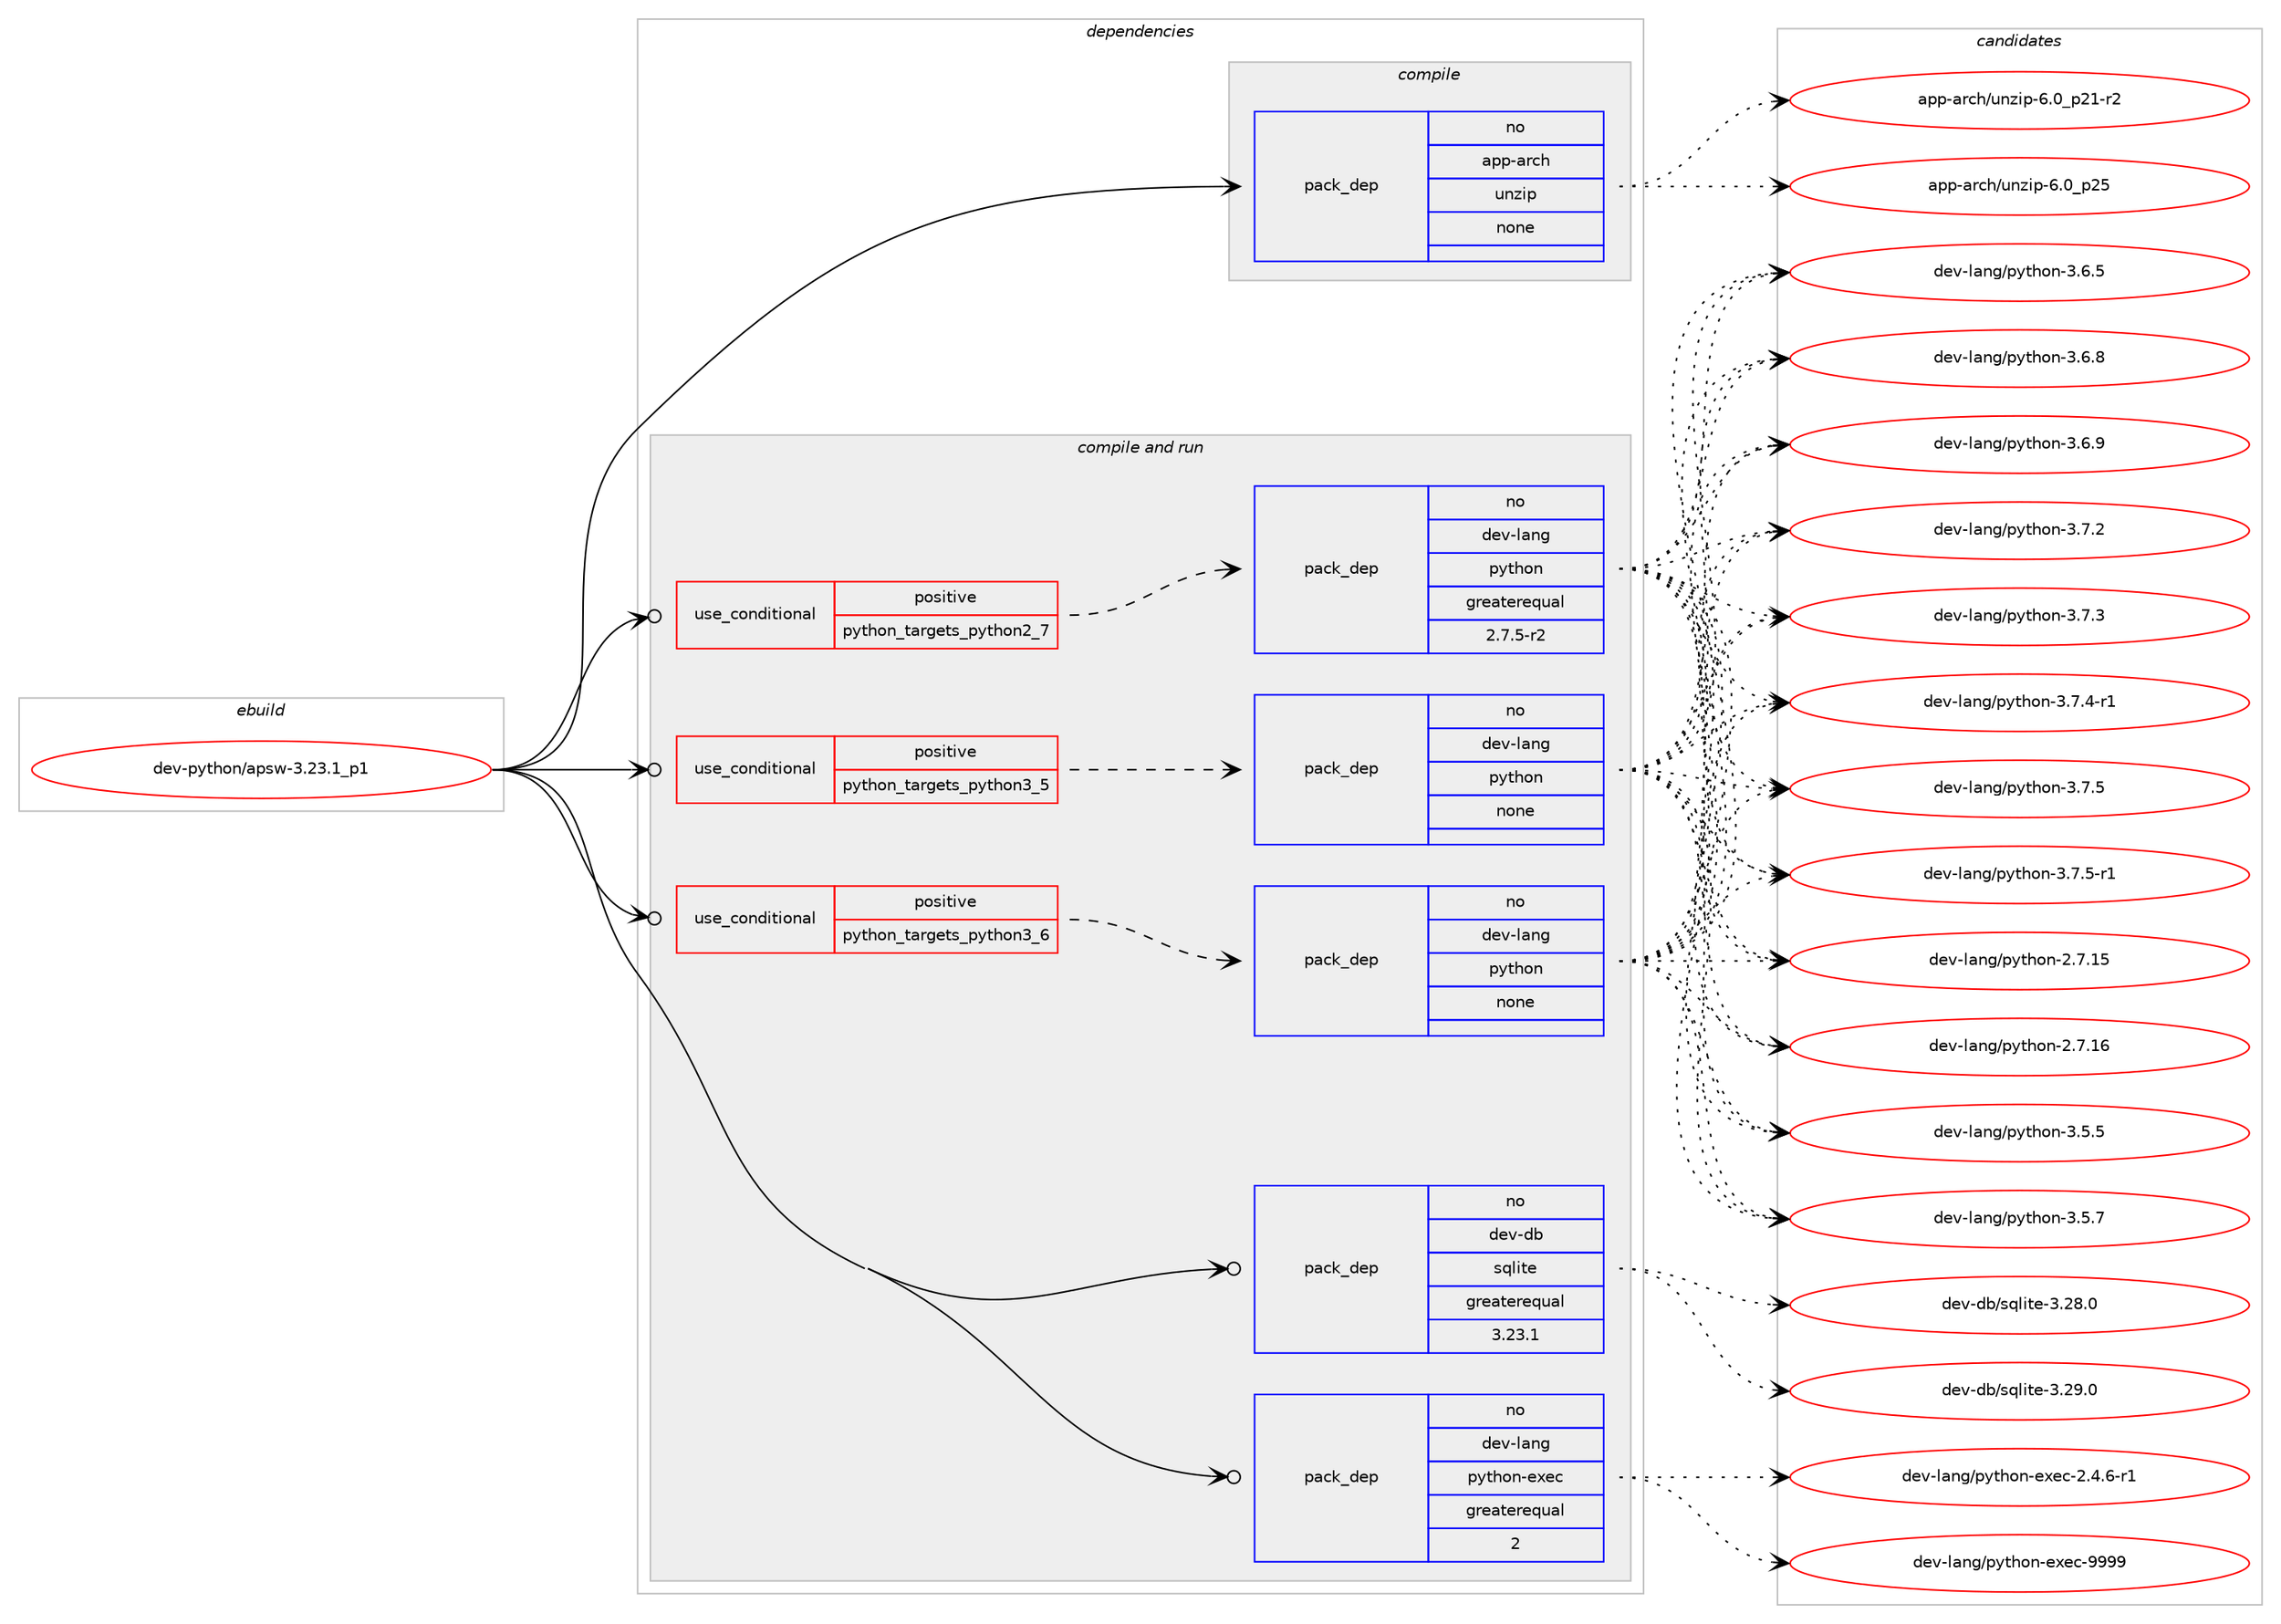 digraph prolog {

# *************
# Graph options
# *************

newrank=true;
concentrate=true;
compound=true;
graph [rankdir=LR,fontname=Helvetica,fontsize=10,ranksep=1.5];#, ranksep=2.5, nodesep=0.2];
edge  [arrowhead=vee];
node  [fontname=Helvetica,fontsize=10];

# **********
# The ebuild
# **********

subgraph cluster_leftcol {
color=gray;
rank=same;
label=<<i>ebuild</i>>;
id [label="dev-python/apsw-3.23.1_p1", color=red, width=4, href="../dev-python/apsw-3.23.1_p1.svg"];
}

# ****************
# The dependencies
# ****************

subgraph cluster_midcol {
color=gray;
label=<<i>dependencies</i>>;
subgraph cluster_compile {
fillcolor="#eeeeee";
style=filled;
label=<<i>compile</i>>;
subgraph pack446399 {
dependency594352 [label=<<TABLE BORDER="0" CELLBORDER="1" CELLSPACING="0" CELLPADDING="4" WIDTH="220"><TR><TD ROWSPAN="6" CELLPADDING="30">pack_dep</TD></TR><TR><TD WIDTH="110">no</TD></TR><TR><TD>app-arch</TD></TR><TR><TD>unzip</TD></TR><TR><TD>none</TD></TR><TR><TD></TD></TR></TABLE>>, shape=none, color=blue];
}
id:e -> dependency594352:w [weight=20,style="solid",arrowhead="vee"];
}
subgraph cluster_compileandrun {
fillcolor="#eeeeee";
style=filled;
label=<<i>compile and run</i>>;
subgraph cond136181 {
dependency594353 [label=<<TABLE BORDER="0" CELLBORDER="1" CELLSPACING="0" CELLPADDING="4"><TR><TD ROWSPAN="3" CELLPADDING="10">use_conditional</TD></TR><TR><TD>positive</TD></TR><TR><TD>python_targets_python2_7</TD></TR></TABLE>>, shape=none, color=red];
subgraph pack446400 {
dependency594354 [label=<<TABLE BORDER="0" CELLBORDER="1" CELLSPACING="0" CELLPADDING="4" WIDTH="220"><TR><TD ROWSPAN="6" CELLPADDING="30">pack_dep</TD></TR><TR><TD WIDTH="110">no</TD></TR><TR><TD>dev-lang</TD></TR><TR><TD>python</TD></TR><TR><TD>greaterequal</TD></TR><TR><TD>2.7.5-r2</TD></TR></TABLE>>, shape=none, color=blue];
}
dependency594353:e -> dependency594354:w [weight=20,style="dashed",arrowhead="vee"];
}
id:e -> dependency594353:w [weight=20,style="solid",arrowhead="odotvee"];
subgraph cond136182 {
dependency594355 [label=<<TABLE BORDER="0" CELLBORDER="1" CELLSPACING="0" CELLPADDING="4"><TR><TD ROWSPAN="3" CELLPADDING="10">use_conditional</TD></TR><TR><TD>positive</TD></TR><TR><TD>python_targets_python3_5</TD></TR></TABLE>>, shape=none, color=red];
subgraph pack446401 {
dependency594356 [label=<<TABLE BORDER="0" CELLBORDER="1" CELLSPACING="0" CELLPADDING="4" WIDTH="220"><TR><TD ROWSPAN="6" CELLPADDING="30">pack_dep</TD></TR><TR><TD WIDTH="110">no</TD></TR><TR><TD>dev-lang</TD></TR><TR><TD>python</TD></TR><TR><TD>none</TD></TR><TR><TD></TD></TR></TABLE>>, shape=none, color=blue];
}
dependency594355:e -> dependency594356:w [weight=20,style="dashed",arrowhead="vee"];
}
id:e -> dependency594355:w [weight=20,style="solid",arrowhead="odotvee"];
subgraph cond136183 {
dependency594357 [label=<<TABLE BORDER="0" CELLBORDER="1" CELLSPACING="0" CELLPADDING="4"><TR><TD ROWSPAN="3" CELLPADDING="10">use_conditional</TD></TR><TR><TD>positive</TD></TR><TR><TD>python_targets_python3_6</TD></TR></TABLE>>, shape=none, color=red];
subgraph pack446402 {
dependency594358 [label=<<TABLE BORDER="0" CELLBORDER="1" CELLSPACING="0" CELLPADDING="4" WIDTH="220"><TR><TD ROWSPAN="6" CELLPADDING="30">pack_dep</TD></TR><TR><TD WIDTH="110">no</TD></TR><TR><TD>dev-lang</TD></TR><TR><TD>python</TD></TR><TR><TD>none</TD></TR><TR><TD></TD></TR></TABLE>>, shape=none, color=blue];
}
dependency594357:e -> dependency594358:w [weight=20,style="dashed",arrowhead="vee"];
}
id:e -> dependency594357:w [weight=20,style="solid",arrowhead="odotvee"];
subgraph pack446403 {
dependency594359 [label=<<TABLE BORDER="0" CELLBORDER="1" CELLSPACING="0" CELLPADDING="4" WIDTH="220"><TR><TD ROWSPAN="6" CELLPADDING="30">pack_dep</TD></TR><TR><TD WIDTH="110">no</TD></TR><TR><TD>dev-db</TD></TR><TR><TD>sqlite</TD></TR><TR><TD>greaterequal</TD></TR><TR><TD>3.23.1</TD></TR></TABLE>>, shape=none, color=blue];
}
id:e -> dependency594359:w [weight=20,style="solid",arrowhead="odotvee"];
subgraph pack446404 {
dependency594360 [label=<<TABLE BORDER="0" CELLBORDER="1" CELLSPACING="0" CELLPADDING="4" WIDTH="220"><TR><TD ROWSPAN="6" CELLPADDING="30">pack_dep</TD></TR><TR><TD WIDTH="110">no</TD></TR><TR><TD>dev-lang</TD></TR><TR><TD>python-exec</TD></TR><TR><TD>greaterequal</TD></TR><TR><TD>2</TD></TR></TABLE>>, shape=none, color=blue];
}
id:e -> dependency594360:w [weight=20,style="solid",arrowhead="odotvee"];
}
subgraph cluster_run {
fillcolor="#eeeeee";
style=filled;
label=<<i>run</i>>;
}
}

# **************
# The candidates
# **************

subgraph cluster_choices {
rank=same;
color=gray;
label=<<i>candidates</i>>;

subgraph choice446399 {
color=black;
nodesep=1;
choice9711211245971149910447117110122105112455446489511250494511450 [label="app-arch/unzip-6.0_p21-r2", color=red, width=4,href="../app-arch/unzip-6.0_p21-r2.svg"];
choice971121124597114991044711711012210511245544648951125053 [label="app-arch/unzip-6.0_p25", color=red, width=4,href="../app-arch/unzip-6.0_p25.svg"];
dependency594352:e -> choice9711211245971149910447117110122105112455446489511250494511450:w [style=dotted,weight="100"];
dependency594352:e -> choice971121124597114991044711711012210511245544648951125053:w [style=dotted,weight="100"];
}
subgraph choice446400 {
color=black;
nodesep=1;
choice10010111845108971101034711212111610411111045504655464953 [label="dev-lang/python-2.7.15", color=red, width=4,href="../dev-lang/python-2.7.15.svg"];
choice10010111845108971101034711212111610411111045504655464954 [label="dev-lang/python-2.7.16", color=red, width=4,href="../dev-lang/python-2.7.16.svg"];
choice100101118451089711010347112121116104111110455146534653 [label="dev-lang/python-3.5.5", color=red, width=4,href="../dev-lang/python-3.5.5.svg"];
choice100101118451089711010347112121116104111110455146534655 [label="dev-lang/python-3.5.7", color=red, width=4,href="../dev-lang/python-3.5.7.svg"];
choice100101118451089711010347112121116104111110455146544653 [label="dev-lang/python-3.6.5", color=red, width=4,href="../dev-lang/python-3.6.5.svg"];
choice100101118451089711010347112121116104111110455146544656 [label="dev-lang/python-3.6.8", color=red, width=4,href="../dev-lang/python-3.6.8.svg"];
choice100101118451089711010347112121116104111110455146544657 [label="dev-lang/python-3.6.9", color=red, width=4,href="../dev-lang/python-3.6.9.svg"];
choice100101118451089711010347112121116104111110455146554650 [label="dev-lang/python-3.7.2", color=red, width=4,href="../dev-lang/python-3.7.2.svg"];
choice100101118451089711010347112121116104111110455146554651 [label="dev-lang/python-3.7.3", color=red, width=4,href="../dev-lang/python-3.7.3.svg"];
choice1001011184510897110103471121211161041111104551465546524511449 [label="dev-lang/python-3.7.4-r1", color=red, width=4,href="../dev-lang/python-3.7.4-r1.svg"];
choice100101118451089711010347112121116104111110455146554653 [label="dev-lang/python-3.7.5", color=red, width=4,href="../dev-lang/python-3.7.5.svg"];
choice1001011184510897110103471121211161041111104551465546534511449 [label="dev-lang/python-3.7.5-r1", color=red, width=4,href="../dev-lang/python-3.7.5-r1.svg"];
dependency594354:e -> choice10010111845108971101034711212111610411111045504655464953:w [style=dotted,weight="100"];
dependency594354:e -> choice10010111845108971101034711212111610411111045504655464954:w [style=dotted,weight="100"];
dependency594354:e -> choice100101118451089711010347112121116104111110455146534653:w [style=dotted,weight="100"];
dependency594354:e -> choice100101118451089711010347112121116104111110455146534655:w [style=dotted,weight="100"];
dependency594354:e -> choice100101118451089711010347112121116104111110455146544653:w [style=dotted,weight="100"];
dependency594354:e -> choice100101118451089711010347112121116104111110455146544656:w [style=dotted,weight="100"];
dependency594354:e -> choice100101118451089711010347112121116104111110455146544657:w [style=dotted,weight="100"];
dependency594354:e -> choice100101118451089711010347112121116104111110455146554650:w [style=dotted,weight="100"];
dependency594354:e -> choice100101118451089711010347112121116104111110455146554651:w [style=dotted,weight="100"];
dependency594354:e -> choice1001011184510897110103471121211161041111104551465546524511449:w [style=dotted,weight="100"];
dependency594354:e -> choice100101118451089711010347112121116104111110455146554653:w [style=dotted,weight="100"];
dependency594354:e -> choice1001011184510897110103471121211161041111104551465546534511449:w [style=dotted,weight="100"];
}
subgraph choice446401 {
color=black;
nodesep=1;
choice10010111845108971101034711212111610411111045504655464953 [label="dev-lang/python-2.7.15", color=red, width=4,href="../dev-lang/python-2.7.15.svg"];
choice10010111845108971101034711212111610411111045504655464954 [label="dev-lang/python-2.7.16", color=red, width=4,href="../dev-lang/python-2.7.16.svg"];
choice100101118451089711010347112121116104111110455146534653 [label="dev-lang/python-3.5.5", color=red, width=4,href="../dev-lang/python-3.5.5.svg"];
choice100101118451089711010347112121116104111110455146534655 [label="dev-lang/python-3.5.7", color=red, width=4,href="../dev-lang/python-3.5.7.svg"];
choice100101118451089711010347112121116104111110455146544653 [label="dev-lang/python-3.6.5", color=red, width=4,href="../dev-lang/python-3.6.5.svg"];
choice100101118451089711010347112121116104111110455146544656 [label="dev-lang/python-3.6.8", color=red, width=4,href="../dev-lang/python-3.6.8.svg"];
choice100101118451089711010347112121116104111110455146544657 [label="dev-lang/python-3.6.9", color=red, width=4,href="../dev-lang/python-3.6.9.svg"];
choice100101118451089711010347112121116104111110455146554650 [label="dev-lang/python-3.7.2", color=red, width=4,href="../dev-lang/python-3.7.2.svg"];
choice100101118451089711010347112121116104111110455146554651 [label="dev-lang/python-3.7.3", color=red, width=4,href="../dev-lang/python-3.7.3.svg"];
choice1001011184510897110103471121211161041111104551465546524511449 [label="dev-lang/python-3.7.4-r1", color=red, width=4,href="../dev-lang/python-3.7.4-r1.svg"];
choice100101118451089711010347112121116104111110455146554653 [label="dev-lang/python-3.7.5", color=red, width=4,href="../dev-lang/python-3.7.5.svg"];
choice1001011184510897110103471121211161041111104551465546534511449 [label="dev-lang/python-3.7.5-r1", color=red, width=4,href="../dev-lang/python-3.7.5-r1.svg"];
dependency594356:e -> choice10010111845108971101034711212111610411111045504655464953:w [style=dotted,weight="100"];
dependency594356:e -> choice10010111845108971101034711212111610411111045504655464954:w [style=dotted,weight="100"];
dependency594356:e -> choice100101118451089711010347112121116104111110455146534653:w [style=dotted,weight="100"];
dependency594356:e -> choice100101118451089711010347112121116104111110455146534655:w [style=dotted,weight="100"];
dependency594356:e -> choice100101118451089711010347112121116104111110455146544653:w [style=dotted,weight="100"];
dependency594356:e -> choice100101118451089711010347112121116104111110455146544656:w [style=dotted,weight="100"];
dependency594356:e -> choice100101118451089711010347112121116104111110455146544657:w [style=dotted,weight="100"];
dependency594356:e -> choice100101118451089711010347112121116104111110455146554650:w [style=dotted,weight="100"];
dependency594356:e -> choice100101118451089711010347112121116104111110455146554651:w [style=dotted,weight="100"];
dependency594356:e -> choice1001011184510897110103471121211161041111104551465546524511449:w [style=dotted,weight="100"];
dependency594356:e -> choice100101118451089711010347112121116104111110455146554653:w [style=dotted,weight="100"];
dependency594356:e -> choice1001011184510897110103471121211161041111104551465546534511449:w [style=dotted,weight="100"];
}
subgraph choice446402 {
color=black;
nodesep=1;
choice10010111845108971101034711212111610411111045504655464953 [label="dev-lang/python-2.7.15", color=red, width=4,href="../dev-lang/python-2.7.15.svg"];
choice10010111845108971101034711212111610411111045504655464954 [label="dev-lang/python-2.7.16", color=red, width=4,href="../dev-lang/python-2.7.16.svg"];
choice100101118451089711010347112121116104111110455146534653 [label="dev-lang/python-3.5.5", color=red, width=4,href="../dev-lang/python-3.5.5.svg"];
choice100101118451089711010347112121116104111110455146534655 [label="dev-lang/python-3.5.7", color=red, width=4,href="../dev-lang/python-3.5.7.svg"];
choice100101118451089711010347112121116104111110455146544653 [label="dev-lang/python-3.6.5", color=red, width=4,href="../dev-lang/python-3.6.5.svg"];
choice100101118451089711010347112121116104111110455146544656 [label="dev-lang/python-3.6.8", color=red, width=4,href="../dev-lang/python-3.6.8.svg"];
choice100101118451089711010347112121116104111110455146544657 [label="dev-lang/python-3.6.9", color=red, width=4,href="../dev-lang/python-3.6.9.svg"];
choice100101118451089711010347112121116104111110455146554650 [label="dev-lang/python-3.7.2", color=red, width=4,href="../dev-lang/python-3.7.2.svg"];
choice100101118451089711010347112121116104111110455146554651 [label="dev-lang/python-3.7.3", color=red, width=4,href="../dev-lang/python-3.7.3.svg"];
choice1001011184510897110103471121211161041111104551465546524511449 [label="dev-lang/python-3.7.4-r1", color=red, width=4,href="../dev-lang/python-3.7.4-r1.svg"];
choice100101118451089711010347112121116104111110455146554653 [label="dev-lang/python-3.7.5", color=red, width=4,href="../dev-lang/python-3.7.5.svg"];
choice1001011184510897110103471121211161041111104551465546534511449 [label="dev-lang/python-3.7.5-r1", color=red, width=4,href="../dev-lang/python-3.7.5-r1.svg"];
dependency594358:e -> choice10010111845108971101034711212111610411111045504655464953:w [style=dotted,weight="100"];
dependency594358:e -> choice10010111845108971101034711212111610411111045504655464954:w [style=dotted,weight="100"];
dependency594358:e -> choice100101118451089711010347112121116104111110455146534653:w [style=dotted,weight="100"];
dependency594358:e -> choice100101118451089711010347112121116104111110455146534655:w [style=dotted,weight="100"];
dependency594358:e -> choice100101118451089711010347112121116104111110455146544653:w [style=dotted,weight="100"];
dependency594358:e -> choice100101118451089711010347112121116104111110455146544656:w [style=dotted,weight="100"];
dependency594358:e -> choice100101118451089711010347112121116104111110455146544657:w [style=dotted,weight="100"];
dependency594358:e -> choice100101118451089711010347112121116104111110455146554650:w [style=dotted,weight="100"];
dependency594358:e -> choice100101118451089711010347112121116104111110455146554651:w [style=dotted,weight="100"];
dependency594358:e -> choice1001011184510897110103471121211161041111104551465546524511449:w [style=dotted,weight="100"];
dependency594358:e -> choice100101118451089711010347112121116104111110455146554653:w [style=dotted,weight="100"];
dependency594358:e -> choice1001011184510897110103471121211161041111104551465546534511449:w [style=dotted,weight="100"];
}
subgraph choice446403 {
color=black;
nodesep=1;
choice10010111845100984711511310810511610145514650564648 [label="dev-db/sqlite-3.28.0", color=red, width=4,href="../dev-db/sqlite-3.28.0.svg"];
choice10010111845100984711511310810511610145514650574648 [label="dev-db/sqlite-3.29.0", color=red, width=4,href="../dev-db/sqlite-3.29.0.svg"];
dependency594359:e -> choice10010111845100984711511310810511610145514650564648:w [style=dotted,weight="100"];
dependency594359:e -> choice10010111845100984711511310810511610145514650574648:w [style=dotted,weight="100"];
}
subgraph choice446404 {
color=black;
nodesep=1;
choice10010111845108971101034711212111610411111045101120101994550465246544511449 [label="dev-lang/python-exec-2.4.6-r1", color=red, width=4,href="../dev-lang/python-exec-2.4.6-r1.svg"];
choice10010111845108971101034711212111610411111045101120101994557575757 [label="dev-lang/python-exec-9999", color=red, width=4,href="../dev-lang/python-exec-9999.svg"];
dependency594360:e -> choice10010111845108971101034711212111610411111045101120101994550465246544511449:w [style=dotted,weight="100"];
dependency594360:e -> choice10010111845108971101034711212111610411111045101120101994557575757:w [style=dotted,weight="100"];
}
}

}
